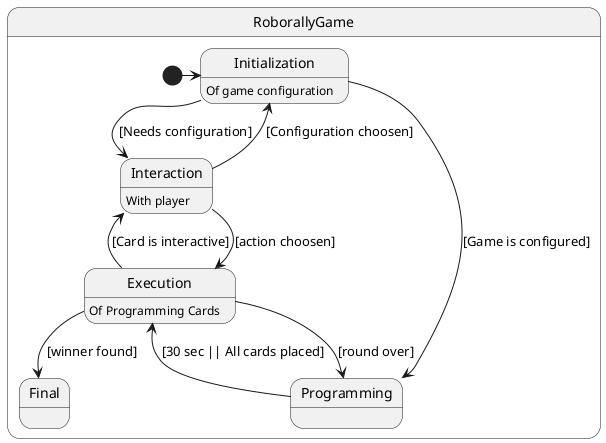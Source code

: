 @startuml
'https://plantuml.com/state-diagram

state RoborallyGame{
[*] -> Initialization
Initialization --> Programming:[Game is configured]
Programming --> Execution:[30 sec || All cards placed]
Execution --> Interaction:[Card is interactive]
Interaction --> Execution:[action choosen]
Execution --> Final:[winner found]
Execution --> Programming: [round over]
Interaction --> Initialization:[Configuration choosen]
Initialization -> Interaction:[Needs configuration]

state Initialization:Of game configuration

state Programming

state Execution:Of Programming Cards
state Interaction:With player

state Final

}
@enduml